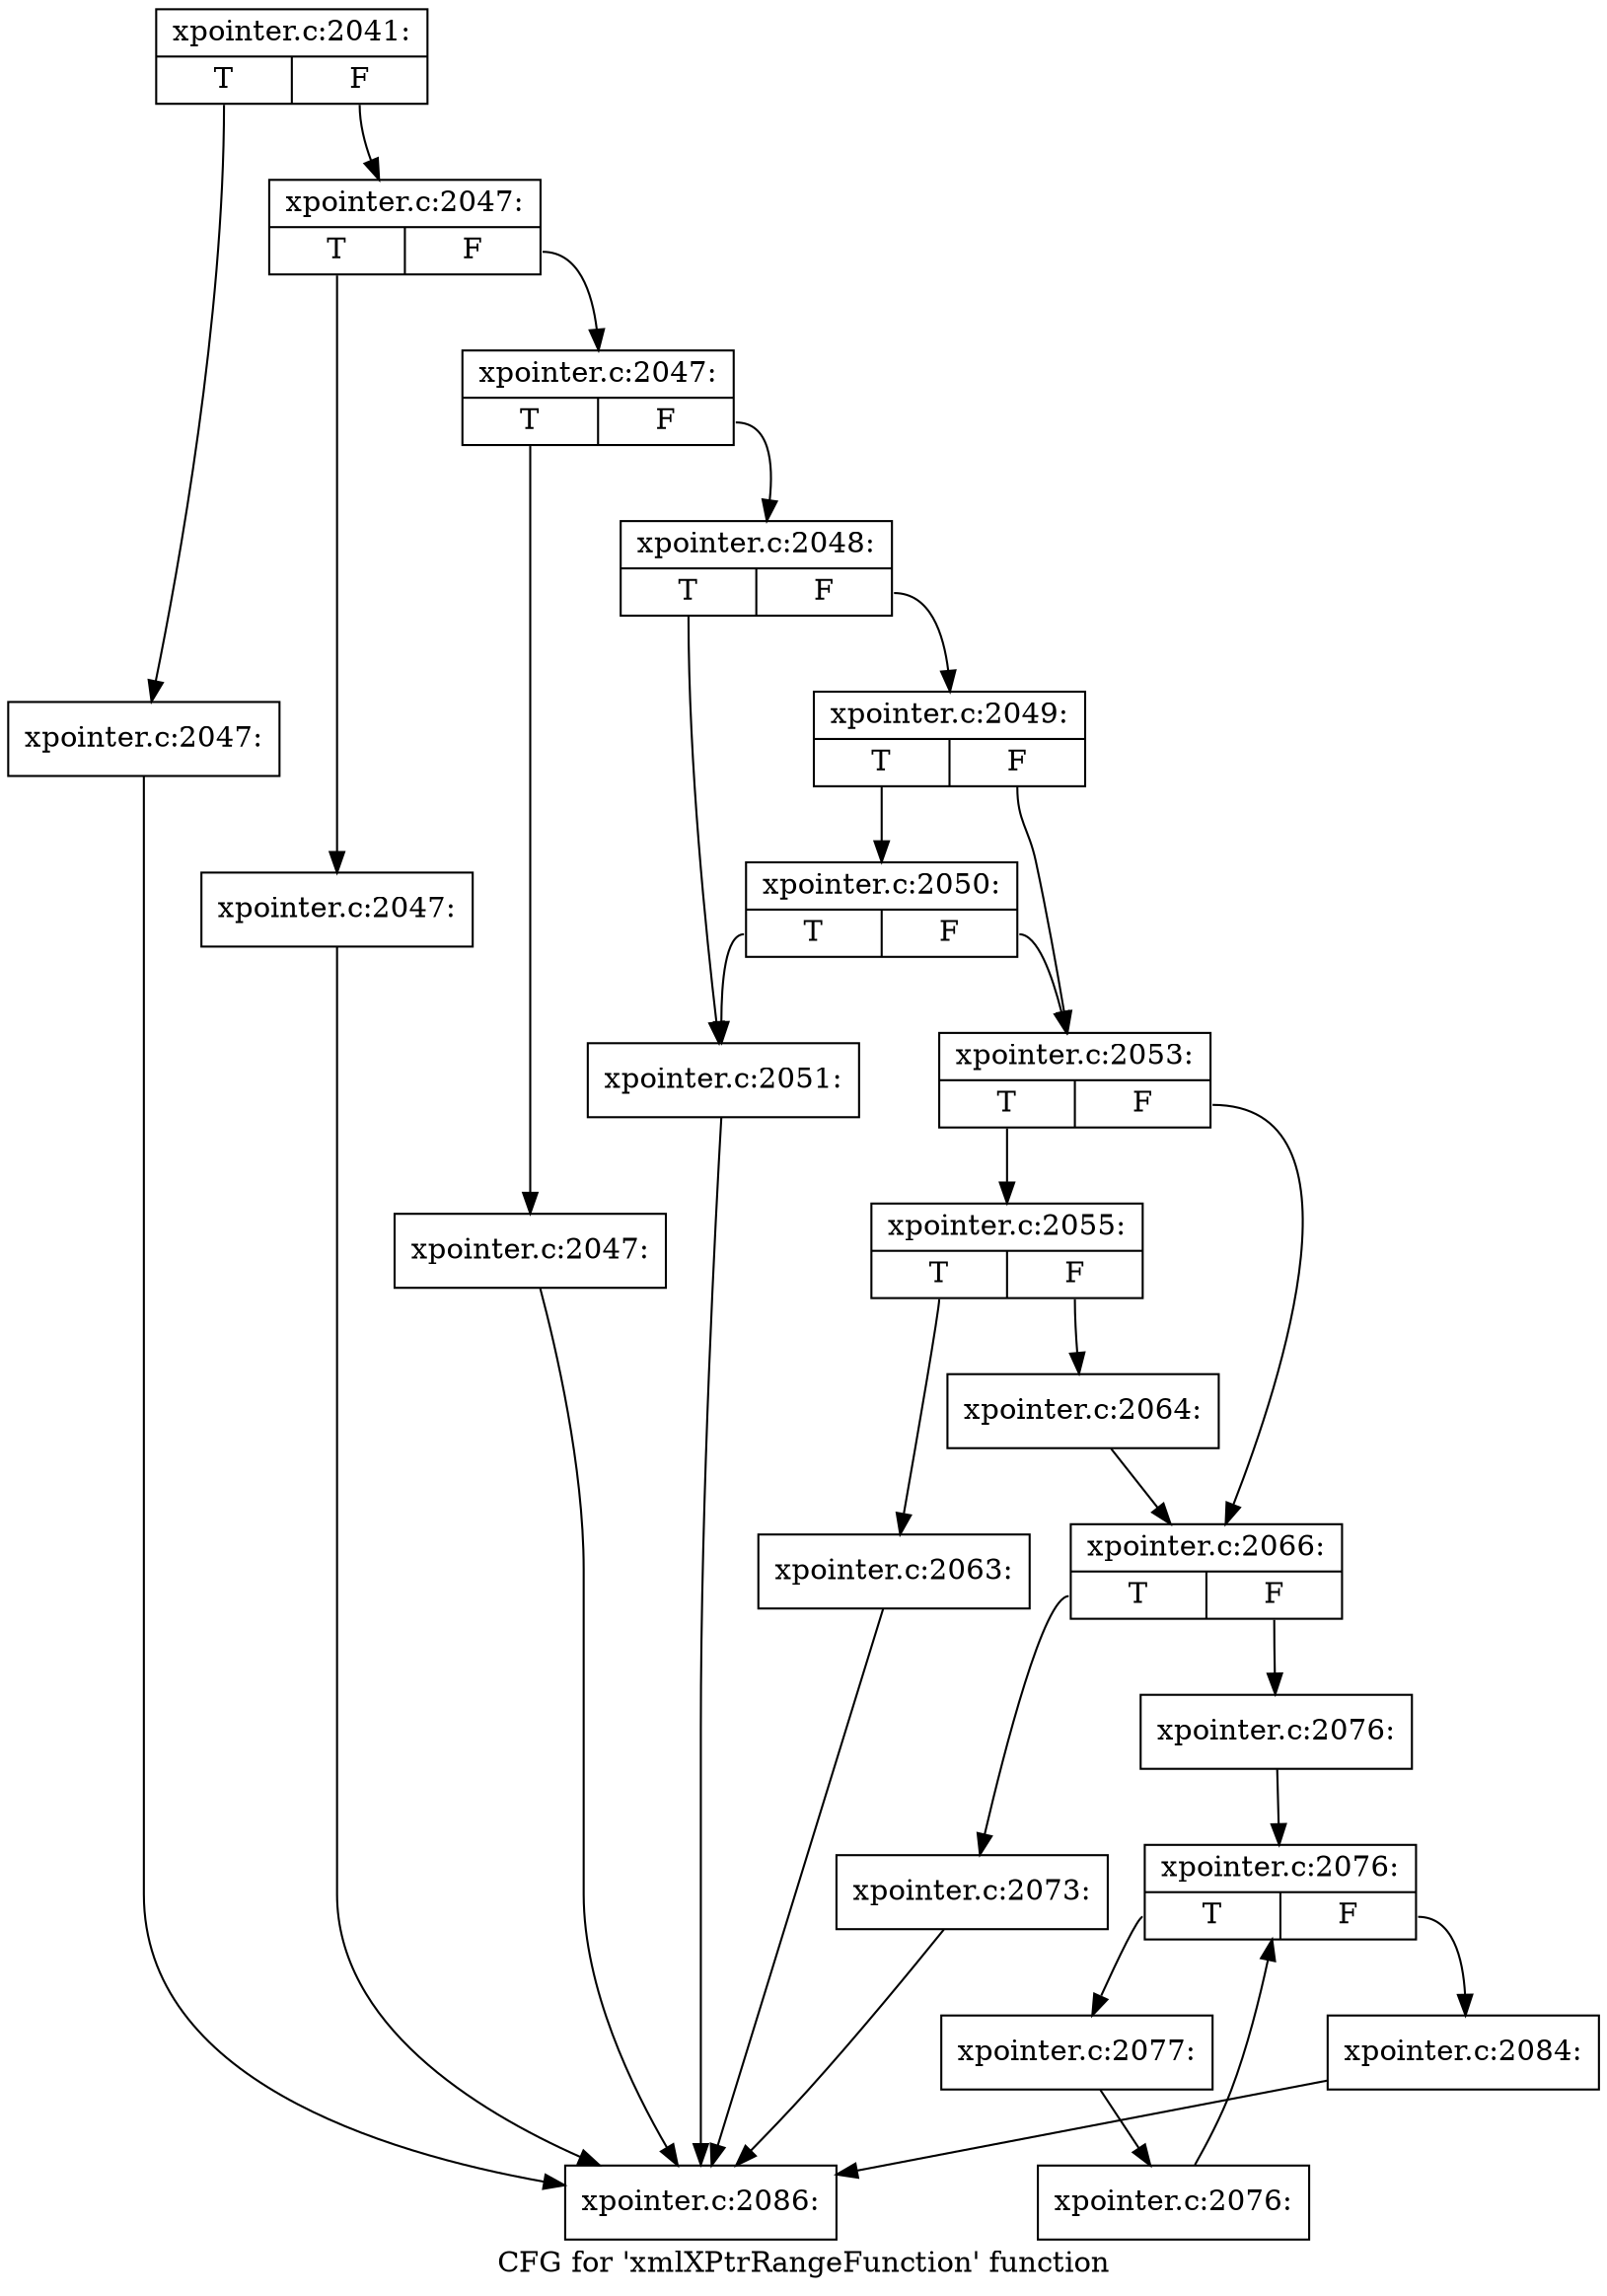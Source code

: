 digraph "CFG for 'xmlXPtrRangeFunction' function" {
	label="CFG for 'xmlXPtrRangeFunction' function";

	Node0x5255280 [shape=record,label="{xpointer.c:2041:|{<s0>T|<s1>F}}"];
	Node0x5255280:s0 -> Node0x5259110;
	Node0x5255280:s1 -> Node0x5259160;
	Node0x5259110 [shape=record,label="{xpointer.c:2047:}"];
	Node0x5259110 -> Node0x5258070;
	Node0x5259160 [shape=record,label="{xpointer.c:2047:|{<s0>T|<s1>F}}"];
	Node0x5259160:s0 -> Node0x5259420;
	Node0x5259160:s1 -> Node0x5259470;
	Node0x5259420 [shape=record,label="{xpointer.c:2047:}"];
	Node0x5259420 -> Node0x5258070;
	Node0x5259470 [shape=record,label="{xpointer.c:2047:|{<s0>T|<s1>F}}"];
	Node0x5259470:s0 -> Node0x5259840;
	Node0x5259470:s1 -> Node0x5259890;
	Node0x5259840 [shape=record,label="{xpointer.c:2047:}"];
	Node0x5259840 -> Node0x5258070;
	Node0x5259890 [shape=record,label="{xpointer.c:2048:|{<s0>T|<s1>F}}"];
	Node0x5259890:s0 -> Node0x5259fd0;
	Node0x5259890:s1 -> Node0x525a070;
	Node0x525a070 [shape=record,label="{xpointer.c:2049:|{<s0>T|<s1>F}}"];
	Node0x525a070:s0 -> Node0x525a4b0;
	Node0x525a070:s1 -> Node0x525a020;
	Node0x525a4b0 [shape=record,label="{xpointer.c:2050:|{<s0>T|<s1>F}}"];
	Node0x525a4b0:s0 -> Node0x5259fd0;
	Node0x525a4b0:s1 -> Node0x525a020;
	Node0x5259fd0 [shape=record,label="{xpointer.c:2051:}"];
	Node0x5259fd0 -> Node0x5258070;
	Node0x525a020 [shape=record,label="{xpointer.c:2053:|{<s0>T|<s1>F}}"];
	Node0x525a020:s0 -> Node0x525b290;
	Node0x525a020:s1 -> Node0x525b2e0;
	Node0x525b290 [shape=record,label="{xpointer.c:2055:|{<s0>T|<s1>F}}"];
	Node0x525b290:s0 -> Node0x525bef0;
	Node0x525b290:s1 -> Node0x525bf40;
	Node0x525bef0 [shape=record,label="{xpointer.c:2063:}"];
	Node0x525bef0 -> Node0x5258070;
	Node0x525bf40 [shape=record,label="{xpointer.c:2064:}"];
	Node0x525bf40 -> Node0x525b2e0;
	Node0x525b2e0 [shape=record,label="{xpointer.c:2066:|{<s0>T|<s1>F}}"];
	Node0x525b2e0:s0 -> Node0x525cbc0;
	Node0x525b2e0:s1 -> Node0x525cc10;
	Node0x525cbc0 [shape=record,label="{xpointer.c:2073:}"];
	Node0x525cbc0 -> Node0x5258070;
	Node0x525cc10 [shape=record,label="{xpointer.c:2076:}"];
	Node0x525cc10 -> Node0x525d480;
	Node0x525d480 [shape=record,label="{xpointer.c:2076:|{<s0>T|<s1>F}}"];
	Node0x525d480:s0 -> Node0x525d760;
	Node0x525d480:s1 -> Node0x525d2e0;
	Node0x525d760 [shape=record,label="{xpointer.c:2077:}"];
	Node0x525d760 -> Node0x525d6d0;
	Node0x525d6d0 [shape=record,label="{xpointer.c:2076:}"];
	Node0x525d6d0 -> Node0x525d480;
	Node0x525d2e0 [shape=record,label="{xpointer.c:2084:}"];
	Node0x525d2e0 -> Node0x5258070;
	Node0x5258070 [shape=record,label="{xpointer.c:2086:}"];
}
